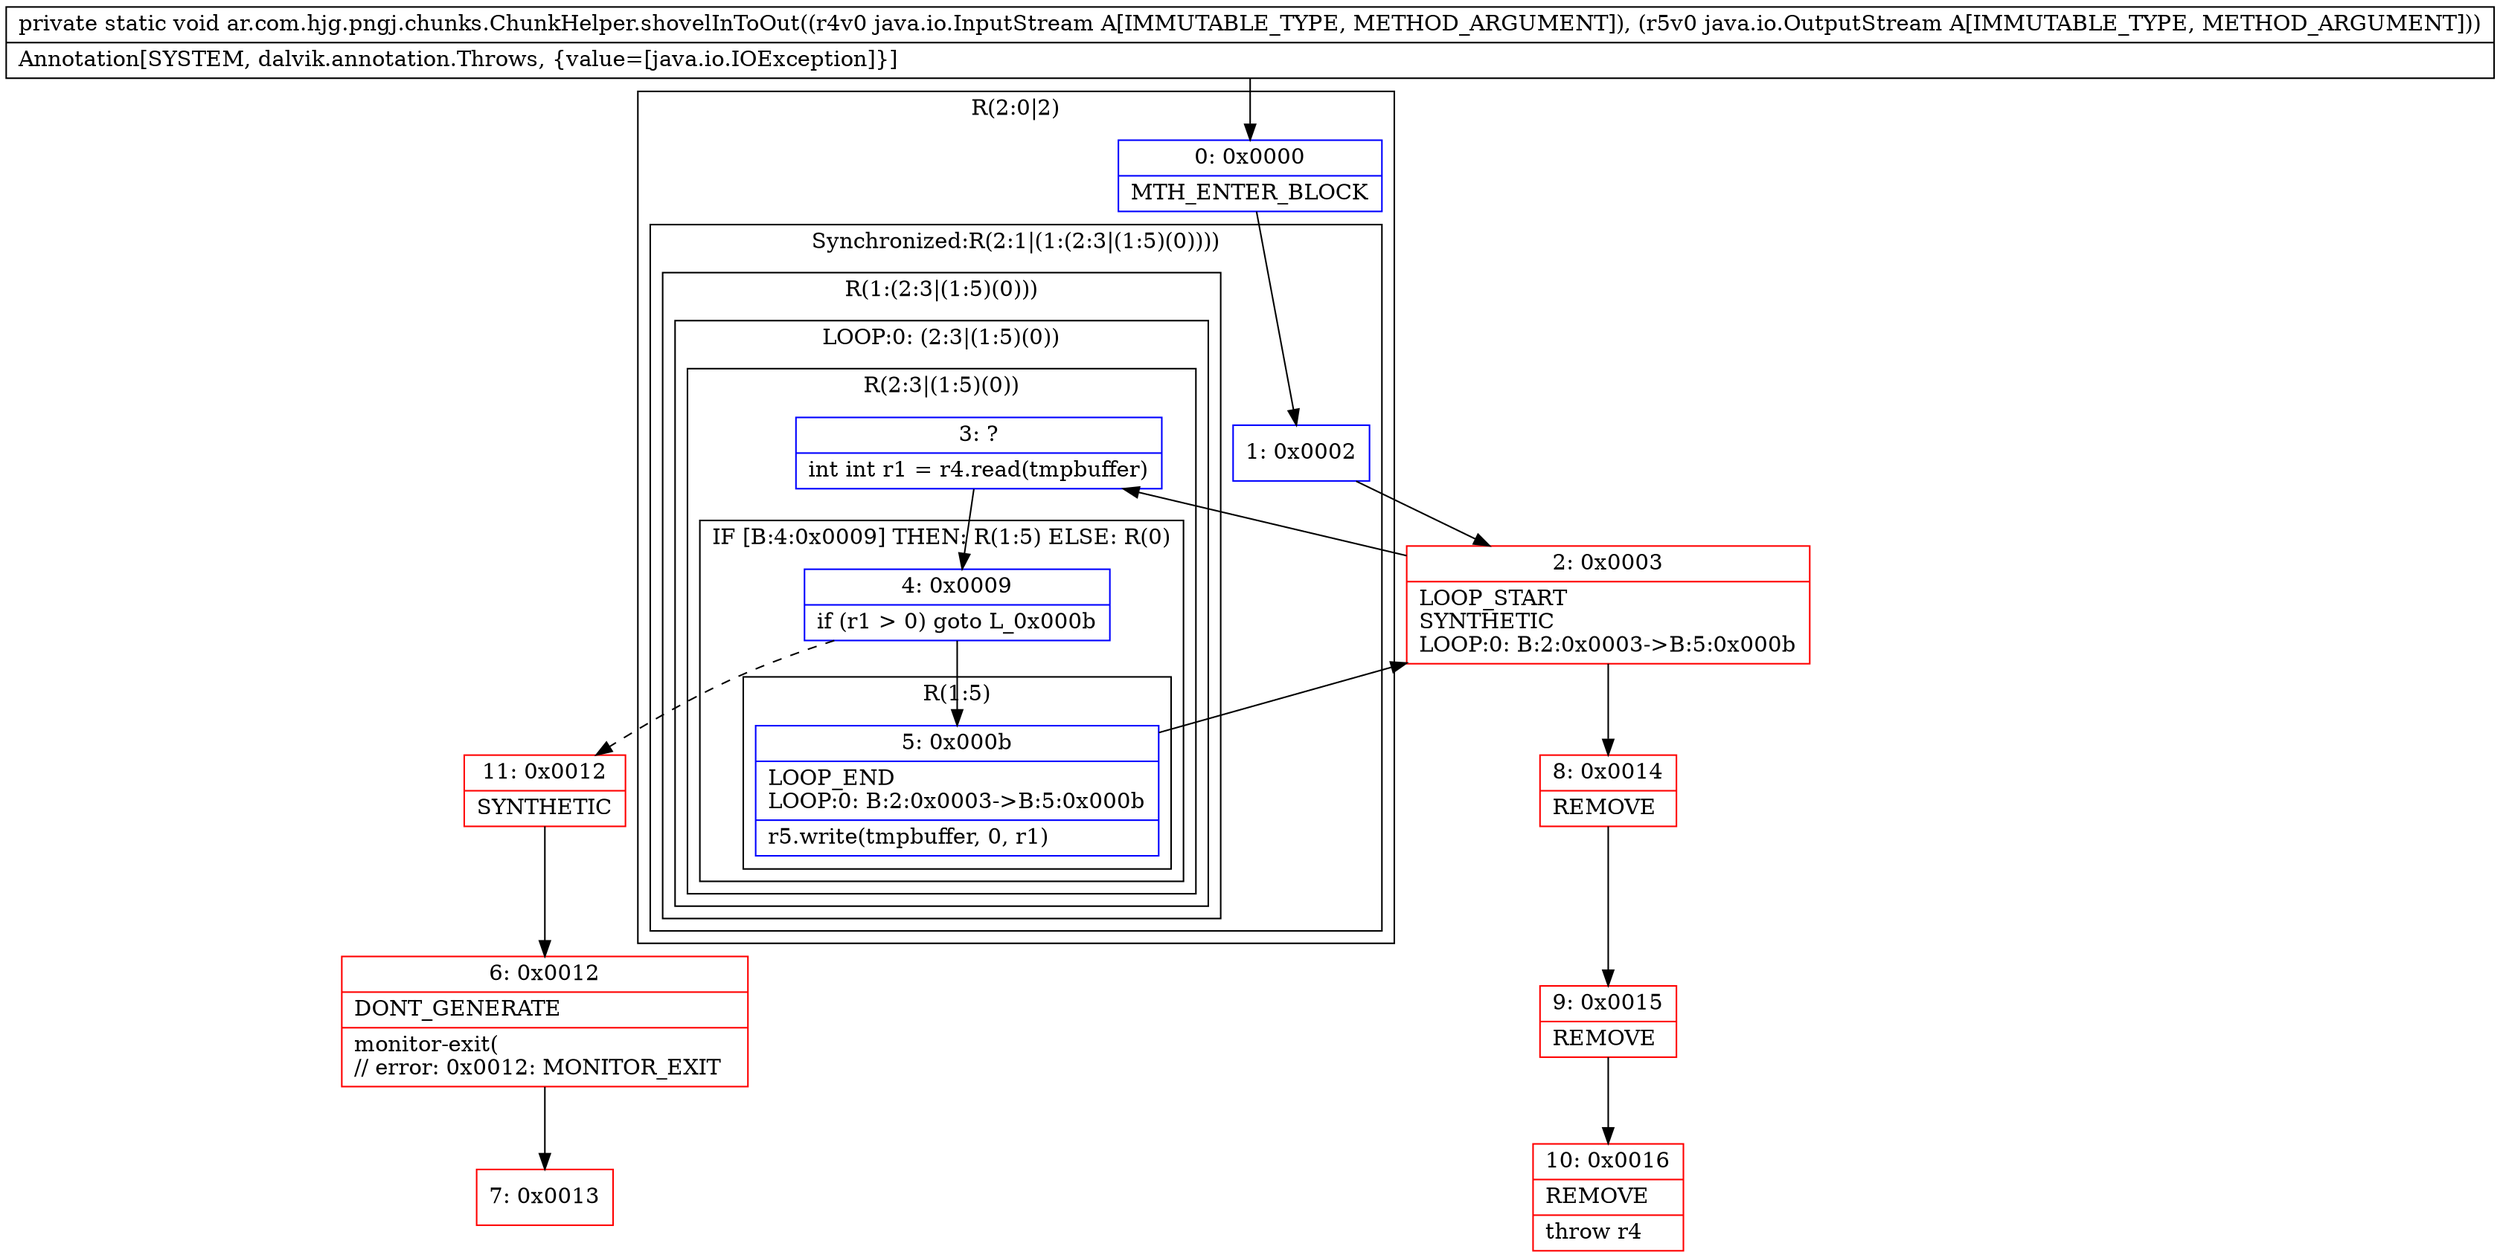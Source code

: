 digraph "CFG forar.com.hjg.pngj.chunks.ChunkHelper.shovelInToOut(Ljava\/io\/InputStream;Ljava\/io\/OutputStream;)V" {
subgraph cluster_Region_1379435622 {
label = "R(2:0|2)";
node [shape=record,color=blue];
Node_0 [shape=record,label="{0\:\ 0x0000|MTH_ENTER_BLOCK\l}"];
subgraph cluster_SynchronizedRegion_36978948 {
label = "Synchronized:R(2:1|(1:(2:3|(1:5)(0))))";
node [shape=record,color=blue];
Node_1 [shape=record,label="{1\:\ 0x0002}"];
subgraph cluster_Region_1631348001 {
label = "R(1:(2:3|(1:5)(0)))";
node [shape=record,color=blue];
subgraph cluster_LoopRegion_1158123076 {
label = "LOOP:0: (2:3|(1:5)(0))";
node [shape=record,color=blue];
subgraph cluster_Region_1801783455 {
label = "R(2:3|(1:5)(0))";
node [shape=record,color=blue];
Node_3 [shape=record,label="{3\:\ ?|int int r1 = r4.read(tmpbuffer)\l}"];
subgraph cluster_IfRegion_93835055 {
label = "IF [B:4:0x0009] THEN: R(1:5) ELSE: R(0)";
node [shape=record,color=blue];
Node_4 [shape=record,label="{4\:\ 0x0009|if (r1 \> 0) goto L_0x000b\l}"];
subgraph cluster_Region_967690557 {
label = "R(1:5)";
node [shape=record,color=blue];
Node_5 [shape=record,label="{5\:\ 0x000b|LOOP_END\lLOOP:0: B:2:0x0003\-\>B:5:0x000b\l|r5.write(tmpbuffer, 0, r1)\l}"];
}
subgraph cluster_Region_1401563446 {
label = "R(0)";
node [shape=record,color=blue];
}
}
}
}
}
}
}
Node_2 [shape=record,color=red,label="{2\:\ 0x0003|LOOP_START\lSYNTHETIC\lLOOP:0: B:2:0x0003\-\>B:5:0x000b\l}"];
Node_6 [shape=record,color=red,label="{6\:\ 0x0012|DONT_GENERATE\l|monitor\-exit(\l\/\/ error: 0x0012: MONITOR_EXIT  \l}"];
Node_7 [shape=record,color=red,label="{7\:\ 0x0013}"];
Node_8 [shape=record,color=red,label="{8\:\ 0x0014|REMOVE\l}"];
Node_9 [shape=record,color=red,label="{9\:\ 0x0015|REMOVE\l}"];
Node_10 [shape=record,color=red,label="{10\:\ 0x0016|REMOVE\l|throw r4\l}"];
Node_11 [shape=record,color=red,label="{11\:\ 0x0012|SYNTHETIC\l}"];
MethodNode[shape=record,label="{private static void ar.com.hjg.pngj.chunks.ChunkHelper.shovelInToOut((r4v0 java.io.InputStream A[IMMUTABLE_TYPE, METHOD_ARGUMENT]), (r5v0 java.io.OutputStream A[IMMUTABLE_TYPE, METHOD_ARGUMENT]))  | Annotation[SYSTEM, dalvik.annotation.Throws, \{value=[java.io.IOException]\}]\l}"];
MethodNode -> Node_0;
Node_0 -> Node_1;
Node_1 -> Node_2;
Node_3 -> Node_4;
Node_4 -> Node_5;
Node_4 -> Node_11[style=dashed];
Node_5 -> Node_2;
Node_2 -> Node_3;
Node_2 -> Node_8;
Node_6 -> Node_7;
Node_8 -> Node_9;
Node_9 -> Node_10;
Node_11 -> Node_6;
}

